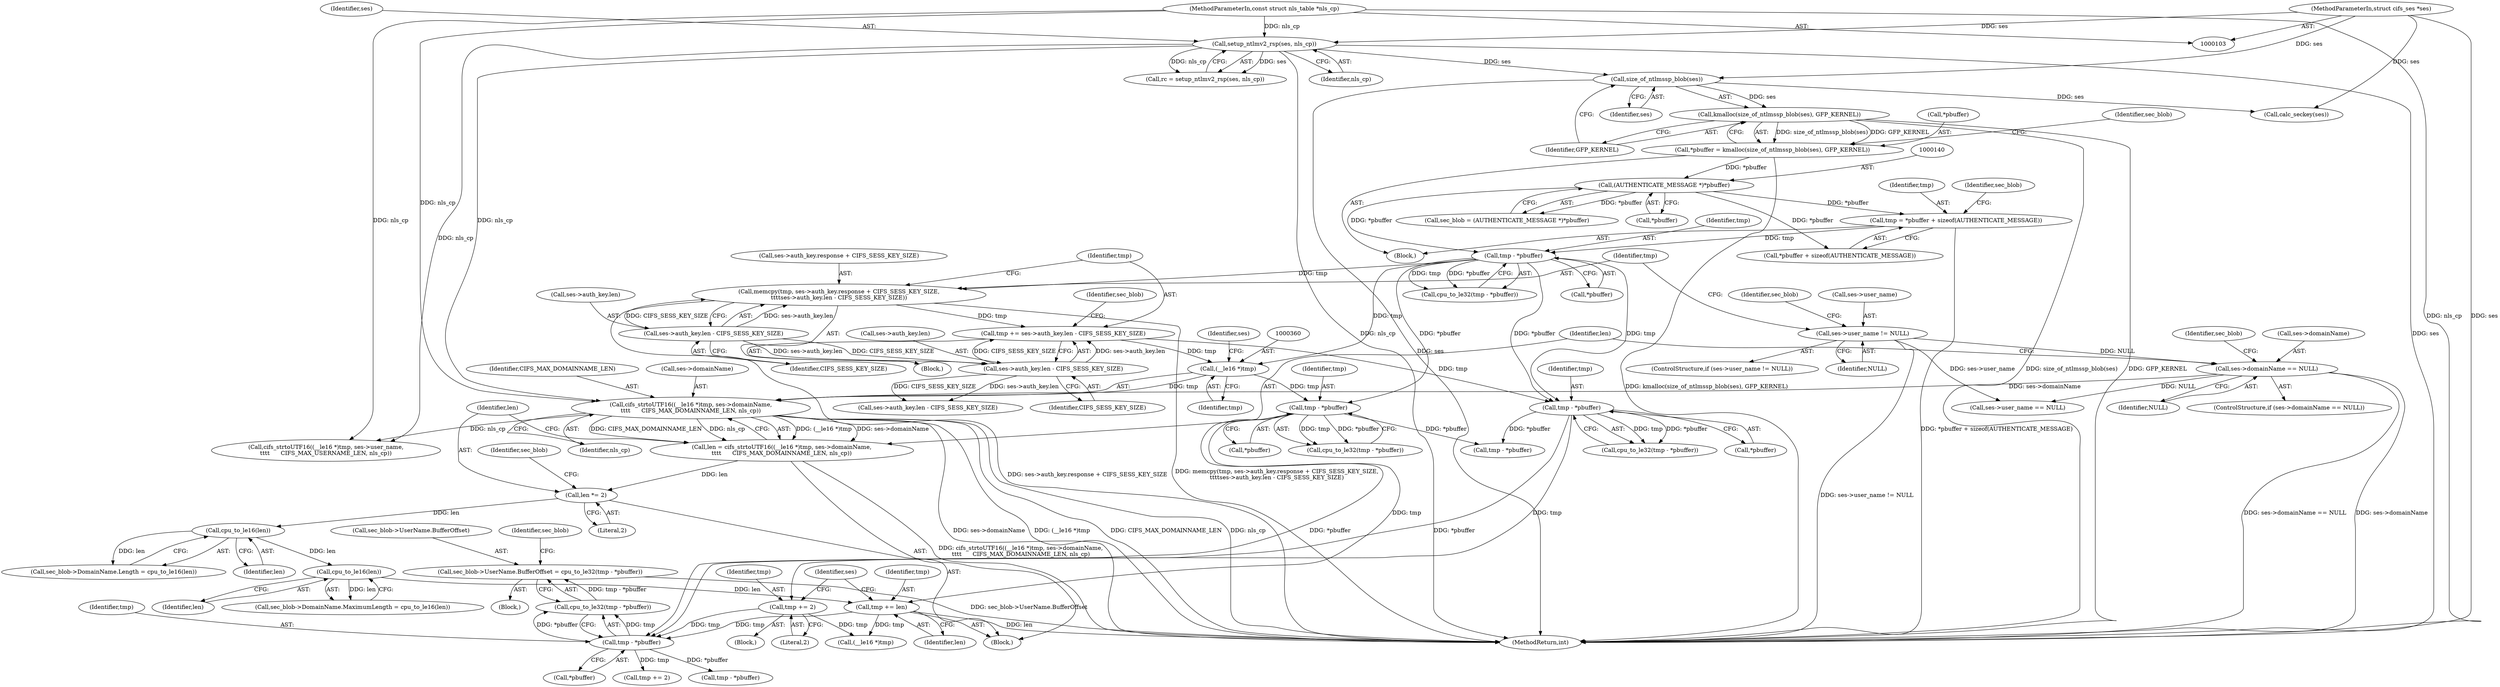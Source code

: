 digraph "0_linux_cabfb3680f78981d26c078a26e5c748531257ebb@pointer" {
"1000407" [label="(Call,sec_blob->UserName.BufferOffset = cpu_to_le32(tmp - *pbuffer))"];
"1000413" [label="(Call,cpu_to_le32(tmp - *pbuffer))"];
"1000414" [label="(Call,tmp - *pbuffer)"];
"1000350" [label="(Call,tmp += 2)"];
"1000332" [label="(Call,tmp - *pbuffer)"];
"1000238" [label="(Call,tmp - *pbuffer)"];
"1000195" [label="(Call,tmp = *pbuffer + sizeof(AUTHENTICATE_MESSAGE))"];
"1000139" [label="(Call,(AUTHENTICATE_MESSAGE *)*pbuffer)"];
"1000130" [label="(Call,*pbuffer = kmalloc(size_of_ntlmssp_blob(ses), GFP_KERNEL))"];
"1000133" [label="(Call,kmalloc(size_of_ntlmssp_blob(ses), GFP_KERNEL))"];
"1000134" [label="(Call,size_of_ntlmssp_blob(ses))"];
"1000115" [label="(Call,setup_ntlmv2_rsp(ses, nls_cp))"];
"1000106" [label="(MethodParameterIn,struct cifs_ses *ses)"];
"1000107" [label="(MethodParameterIn,const struct nls_table *nls_cp)"];
"1000265" [label="(Call,tmp += ses->auth_key.len - CIFS_SESS_KEY_SIZE)"];
"1000267" [label="(Call,ses->auth_key.len - CIFS_SESS_KEY_SIZE)"];
"1000258" [label="(Call,ses->auth_key.len - CIFS_SESS_KEY_SIZE)"];
"1000249" [label="(Call,memcpy(tmp, ses->auth_key.response + CIFS_SESS_KEY_SIZE,\n\t\t\t\tses->auth_key.len - CIFS_SESS_KEY_SIZE))"];
"1000397" [label="(Call,tmp += len)"];
"1000395" [label="(Call,cpu_to_le16(len))"];
"1000387" [label="(Call,cpu_to_le16(len))"];
"1000367" [label="(Call,len *= 2)"];
"1000356" [label="(Call,len = cifs_strtoUTF16((__le16 *)tmp, ses->domainName,\n\t\t\t\t      CIFS_MAX_DOMAINNAME_LEN, nls_cp))"];
"1000358" [label="(Call,cifs_strtoUTF16((__le16 *)tmp, ses->domainName,\n\t\t\t\t      CIFS_MAX_DOMAINNAME_LEN, nls_cp))"];
"1000359" [label="(Call,(__le16 *)tmp)"];
"1000319" [label="(Call,ses->domainName == NULL)"];
"1000243" [label="(Call,ses->user_name != NULL)"];
"1000377" [label="(Call,tmp - *pbuffer)"];
"1000116" [label="(Identifier,ses)"];
"1000376" [label="(Call,cpu_to_le32(tmp - *pbuffer))"];
"1000249" [label="(Call,memcpy(tmp, ses->auth_key.response + CIFS_SESS_KEY_SIZE,\n\t\t\t\tses->auth_key.len - CIFS_SESS_KEY_SIZE))"];
"1000362" [label="(Call,ses->domainName)"];
"1000441" [label="(Call,(__le16 *)tmp)"];
"1000204" [label="(Identifier,sec_blob)"];
"1000248" [label="(Block,)"];
"1000395" [label="(Call,cpu_to_le16(len))"];
"1000195" [label="(Call,tmp = *pbuffer + sizeof(AUTHENTICATE_MESSAGE))"];
"1000416" [label="(Call,*pbuffer)"];
"1000365" [label="(Identifier,CIFS_MAX_DOMAINNAME_LEN)"];
"1000134" [label="(Call,size_of_ntlmssp_blob(ses))"];
"1000135" [label="(Identifier,ses)"];
"1000267" [label="(Call,ses->auth_key.len - CIFS_SESS_KEY_SIZE)"];
"1000243" [label="(Call,ses->user_name != NULL)"];
"1000363" [label="(Identifier,ses)"];
"1000415" [label="(Identifier,tmp)"];
"1000528" [label="(Call,calc_seckey(ses))"];
"1000242" [label="(ControlStructure,if (ses->user_name != NULL))"];
"1000133" [label="(Call,kmalloc(size_of_ntlmssp_blob(ses), GFP_KERNEL))"];
"1000440" [label="(Call,cifs_strtoUTF16((__le16 *)tmp, ses->user_name,\n\t\t\t\t      CIFS_MAX_USERNAME_LEN, nls_cp))"];
"1000399" [label="(Identifier,len)"];
"1000259" [label="(Call,ses->auth_key.len)"];
"1000273" [label="(Identifier,CIFS_SESS_KEY_SIZE)"];
"1000139" [label="(Call,(AUTHENTICATE_MESSAGE *)*pbuffer)"];
"1000407" [label="(Call,sec_blob->UserName.BufferOffset = cpu_to_le32(tmp - *pbuffer))"];
"1000324" [label="(Block,)"];
"1000356" [label="(Call,len = cifs_strtoUTF16((__le16 *)tmp, ses->domainName,\n\t\t\t\t      CIFS_MAX_DOMAINNAME_LEN, nls_cp))"];
"1000373" [label="(Identifier,sec_blob)"];
"1000334" [label="(Call,*pbuffer)"];
"1000369" [label="(Literal,2)"];
"1000606" [label="(MethodReturn,int)"];
"1000281" [label="(Call,ses->auth_key.len - CIFS_SESS_KEY_SIZE)"];
"1000136" [label="(Identifier,GFP_KERNEL)"];
"1000115" [label="(Call,setup_ntlmv2_rsp(ses, nls_cp))"];
"1000138" [label="(Identifier,sec_blob)"];
"1000459" [label="(Call,tmp - *pbuffer)"];
"1000196" [label="(Identifier,tmp)"];
"1000379" [label="(Call,*pbuffer)"];
"1000432" [label="(Call,tmp += 2)"];
"1000250" [label="(Identifier,tmp)"];
"1000318" [label="(ControlStructure,if (ses->domainName == NULL))"];
"1000264" [label="(Identifier,CIFS_SESS_KEY_SIZE)"];
"1000354" [label="(Block,)"];
"1000396" [label="(Identifier,len)"];
"1000414" [label="(Call,tmp - *pbuffer)"];
"1000265" [label="(Call,tmp += ses->auth_key.len - CIFS_SESS_KEY_SIZE)"];
"1000421" [label="(Identifier,sec_blob)"];
"1000131" [label="(Call,*pbuffer)"];
"1000277" [label="(Identifier,sec_blob)"];
"1000403" [label="(Identifier,ses)"];
"1000333" [label="(Identifier,tmp)"];
"1000387" [label="(Call,cpu_to_le16(len))"];
"1000357" [label="(Identifier,len)"];
"1000401" [label="(Call,ses->user_name == NULL)"];
"1000408" [label="(Call,sec_blob->UserName.BufferOffset)"];
"1000397" [label="(Call,tmp += len)"];
"1000319" [label="(Call,ses->domainName == NULL)"];
"1000239" [label="(Identifier,tmp)"];
"1000137" [label="(Call,sec_blob = (AUTHENTICATE_MESSAGE *)*pbuffer)"];
"1000378" [label="(Identifier,tmp)"];
"1000359" [label="(Call,(__le16 *)tmp)"];
"1000130" [label="(Call,*pbuffer = kmalloc(size_of_ntlmssp_blob(ses), GFP_KERNEL))"];
"1000389" [label="(Call,sec_blob->DomainName.MaximumLength = cpu_to_le16(len))"];
"1000368" [label="(Identifier,len)"];
"1000331" [label="(Call,cpu_to_le32(tmp - *pbuffer))"];
"1000381" [label="(Call,sec_blob->DomainName.Length = cpu_to_le16(len))"];
"1000367" [label="(Call,len *= 2)"];
"1000320" [label="(Call,ses->domainName)"];
"1000388" [label="(Identifier,len)"];
"1000106" [label="(MethodParameterIn,struct cifs_ses *ses)"];
"1000413" [label="(Call,cpu_to_le32(tmp - *pbuffer))"];
"1000406" [label="(Block,)"];
"1000251" [label="(Call,ses->auth_key.response + CIFS_SESS_KEY_SIZE)"];
"1000240" [label="(Call,*pbuffer)"];
"1000268" [label="(Call,ses->auth_key.len)"];
"1000358" [label="(Call,cifs_strtoUTF16((__le16 *)tmp, ses->domainName,\n\t\t\t\t      CIFS_MAX_DOMAINNAME_LEN, nls_cp))"];
"1000350" [label="(Call,tmp += 2)"];
"1000258" [label="(Call,ses->auth_key.len - CIFS_SESS_KEY_SIZE)"];
"1000307" [label="(Identifier,sec_blob)"];
"1000352" [label="(Literal,2)"];
"1000366" [label="(Identifier,nls_cp)"];
"1000197" [label="(Call,*pbuffer + sizeof(AUTHENTICATE_MESSAGE))"];
"1000141" [label="(Call,*pbuffer)"];
"1000113" [label="(Call,rc = setup_ntlmv2_rsp(ses, nls_cp))"];
"1000361" [label="(Identifier,tmp)"];
"1000377" [label="(Call,tmp - *pbuffer)"];
"1000108" [label="(Block,)"];
"1000244" [label="(Call,ses->user_name)"];
"1000247" [label="(Identifier,NULL)"];
"1000328" [label="(Identifier,sec_blob)"];
"1000323" [label="(Identifier,NULL)"];
"1000238" [label="(Call,tmp - *pbuffer)"];
"1000107" [label="(MethodParameterIn,const struct nls_table *nls_cp)"];
"1000237" [label="(Call,cpu_to_le32(tmp - *pbuffer))"];
"1000332" [label="(Call,tmp - *pbuffer)"];
"1000351" [label="(Identifier,tmp)"];
"1000398" [label="(Identifier,tmp)"];
"1000266" [label="(Identifier,tmp)"];
"1000489" [label="(Call,tmp - *pbuffer)"];
"1000117" [label="(Identifier,nls_cp)"];
"1000407" -> "1000406"  [label="AST: "];
"1000407" -> "1000413"  [label="CFG: "];
"1000408" -> "1000407"  [label="AST: "];
"1000413" -> "1000407"  [label="AST: "];
"1000421" -> "1000407"  [label="CFG: "];
"1000407" -> "1000606"  [label="DDG: sec_blob->UserName.BufferOffset"];
"1000413" -> "1000407"  [label="DDG: tmp - *pbuffer"];
"1000413" -> "1000414"  [label="CFG: "];
"1000414" -> "1000413"  [label="AST: "];
"1000414" -> "1000413"  [label="DDG: tmp"];
"1000414" -> "1000413"  [label="DDG: *pbuffer"];
"1000414" -> "1000416"  [label="CFG: "];
"1000415" -> "1000414"  [label="AST: "];
"1000416" -> "1000414"  [label="AST: "];
"1000350" -> "1000414"  [label="DDG: tmp"];
"1000397" -> "1000414"  [label="DDG: tmp"];
"1000332" -> "1000414"  [label="DDG: *pbuffer"];
"1000377" -> "1000414"  [label="DDG: *pbuffer"];
"1000414" -> "1000432"  [label="DDG: tmp"];
"1000414" -> "1000489"  [label="DDG: *pbuffer"];
"1000350" -> "1000324"  [label="AST: "];
"1000350" -> "1000352"  [label="CFG: "];
"1000351" -> "1000350"  [label="AST: "];
"1000352" -> "1000350"  [label="AST: "];
"1000403" -> "1000350"  [label="CFG: "];
"1000332" -> "1000350"  [label="DDG: tmp"];
"1000350" -> "1000441"  [label="DDG: tmp"];
"1000332" -> "1000331"  [label="AST: "];
"1000332" -> "1000334"  [label="CFG: "];
"1000333" -> "1000332"  [label="AST: "];
"1000334" -> "1000332"  [label="AST: "];
"1000331" -> "1000332"  [label="CFG: "];
"1000332" -> "1000331"  [label="DDG: tmp"];
"1000332" -> "1000331"  [label="DDG: *pbuffer"];
"1000238" -> "1000332"  [label="DDG: tmp"];
"1000238" -> "1000332"  [label="DDG: *pbuffer"];
"1000265" -> "1000332"  [label="DDG: tmp"];
"1000332" -> "1000459"  [label="DDG: *pbuffer"];
"1000238" -> "1000237"  [label="AST: "];
"1000238" -> "1000240"  [label="CFG: "];
"1000239" -> "1000238"  [label="AST: "];
"1000240" -> "1000238"  [label="AST: "];
"1000237" -> "1000238"  [label="CFG: "];
"1000238" -> "1000237"  [label="DDG: tmp"];
"1000238" -> "1000237"  [label="DDG: *pbuffer"];
"1000195" -> "1000238"  [label="DDG: tmp"];
"1000139" -> "1000238"  [label="DDG: *pbuffer"];
"1000238" -> "1000249"  [label="DDG: tmp"];
"1000238" -> "1000359"  [label="DDG: tmp"];
"1000238" -> "1000377"  [label="DDG: *pbuffer"];
"1000195" -> "1000108"  [label="AST: "];
"1000195" -> "1000197"  [label="CFG: "];
"1000196" -> "1000195"  [label="AST: "];
"1000197" -> "1000195"  [label="AST: "];
"1000204" -> "1000195"  [label="CFG: "];
"1000195" -> "1000606"  [label="DDG: *pbuffer + sizeof(AUTHENTICATE_MESSAGE)"];
"1000139" -> "1000195"  [label="DDG: *pbuffer"];
"1000139" -> "1000137"  [label="AST: "];
"1000139" -> "1000141"  [label="CFG: "];
"1000140" -> "1000139"  [label="AST: "];
"1000141" -> "1000139"  [label="AST: "];
"1000137" -> "1000139"  [label="CFG: "];
"1000139" -> "1000137"  [label="DDG: *pbuffer"];
"1000130" -> "1000139"  [label="DDG: *pbuffer"];
"1000139" -> "1000197"  [label="DDG: *pbuffer"];
"1000130" -> "1000108"  [label="AST: "];
"1000130" -> "1000133"  [label="CFG: "];
"1000131" -> "1000130"  [label="AST: "];
"1000133" -> "1000130"  [label="AST: "];
"1000138" -> "1000130"  [label="CFG: "];
"1000130" -> "1000606"  [label="DDG: kmalloc(size_of_ntlmssp_blob(ses), GFP_KERNEL)"];
"1000133" -> "1000130"  [label="DDG: size_of_ntlmssp_blob(ses)"];
"1000133" -> "1000130"  [label="DDG: GFP_KERNEL"];
"1000133" -> "1000136"  [label="CFG: "];
"1000134" -> "1000133"  [label="AST: "];
"1000136" -> "1000133"  [label="AST: "];
"1000133" -> "1000606"  [label="DDG: size_of_ntlmssp_blob(ses)"];
"1000133" -> "1000606"  [label="DDG: GFP_KERNEL"];
"1000134" -> "1000133"  [label="DDG: ses"];
"1000134" -> "1000135"  [label="CFG: "];
"1000135" -> "1000134"  [label="AST: "];
"1000136" -> "1000134"  [label="CFG: "];
"1000134" -> "1000606"  [label="DDG: ses"];
"1000115" -> "1000134"  [label="DDG: ses"];
"1000106" -> "1000134"  [label="DDG: ses"];
"1000134" -> "1000528"  [label="DDG: ses"];
"1000115" -> "1000113"  [label="AST: "];
"1000115" -> "1000117"  [label="CFG: "];
"1000116" -> "1000115"  [label="AST: "];
"1000117" -> "1000115"  [label="AST: "];
"1000113" -> "1000115"  [label="CFG: "];
"1000115" -> "1000606"  [label="DDG: nls_cp"];
"1000115" -> "1000606"  [label="DDG: ses"];
"1000115" -> "1000113"  [label="DDG: ses"];
"1000115" -> "1000113"  [label="DDG: nls_cp"];
"1000106" -> "1000115"  [label="DDG: ses"];
"1000107" -> "1000115"  [label="DDG: nls_cp"];
"1000115" -> "1000358"  [label="DDG: nls_cp"];
"1000115" -> "1000440"  [label="DDG: nls_cp"];
"1000106" -> "1000103"  [label="AST: "];
"1000106" -> "1000606"  [label="DDG: ses"];
"1000106" -> "1000528"  [label="DDG: ses"];
"1000107" -> "1000103"  [label="AST: "];
"1000107" -> "1000606"  [label="DDG: nls_cp"];
"1000107" -> "1000358"  [label="DDG: nls_cp"];
"1000107" -> "1000440"  [label="DDG: nls_cp"];
"1000265" -> "1000248"  [label="AST: "];
"1000265" -> "1000267"  [label="CFG: "];
"1000266" -> "1000265"  [label="AST: "];
"1000267" -> "1000265"  [label="AST: "];
"1000277" -> "1000265"  [label="CFG: "];
"1000267" -> "1000265"  [label="DDG: ses->auth_key.len"];
"1000267" -> "1000265"  [label="DDG: CIFS_SESS_KEY_SIZE"];
"1000249" -> "1000265"  [label="DDG: tmp"];
"1000265" -> "1000359"  [label="DDG: tmp"];
"1000267" -> "1000273"  [label="CFG: "];
"1000268" -> "1000267"  [label="AST: "];
"1000273" -> "1000267"  [label="AST: "];
"1000258" -> "1000267"  [label="DDG: ses->auth_key.len"];
"1000258" -> "1000267"  [label="DDG: CIFS_SESS_KEY_SIZE"];
"1000267" -> "1000281"  [label="DDG: ses->auth_key.len"];
"1000267" -> "1000281"  [label="DDG: CIFS_SESS_KEY_SIZE"];
"1000258" -> "1000249"  [label="AST: "];
"1000258" -> "1000264"  [label="CFG: "];
"1000259" -> "1000258"  [label="AST: "];
"1000264" -> "1000258"  [label="AST: "];
"1000249" -> "1000258"  [label="CFG: "];
"1000258" -> "1000249"  [label="DDG: ses->auth_key.len"];
"1000258" -> "1000249"  [label="DDG: CIFS_SESS_KEY_SIZE"];
"1000249" -> "1000248"  [label="AST: "];
"1000250" -> "1000249"  [label="AST: "];
"1000251" -> "1000249"  [label="AST: "];
"1000266" -> "1000249"  [label="CFG: "];
"1000249" -> "1000606"  [label="DDG: ses->auth_key.response + CIFS_SESS_KEY_SIZE"];
"1000249" -> "1000606"  [label="DDG: memcpy(tmp, ses->auth_key.response + CIFS_SESS_KEY_SIZE,\n\t\t\t\tses->auth_key.len - CIFS_SESS_KEY_SIZE)"];
"1000397" -> "1000354"  [label="AST: "];
"1000397" -> "1000399"  [label="CFG: "];
"1000398" -> "1000397"  [label="AST: "];
"1000399" -> "1000397"  [label="AST: "];
"1000403" -> "1000397"  [label="CFG: "];
"1000397" -> "1000606"  [label="DDG: len"];
"1000395" -> "1000397"  [label="DDG: len"];
"1000377" -> "1000397"  [label="DDG: tmp"];
"1000397" -> "1000441"  [label="DDG: tmp"];
"1000395" -> "1000389"  [label="AST: "];
"1000395" -> "1000396"  [label="CFG: "];
"1000396" -> "1000395"  [label="AST: "];
"1000389" -> "1000395"  [label="CFG: "];
"1000395" -> "1000389"  [label="DDG: len"];
"1000387" -> "1000395"  [label="DDG: len"];
"1000387" -> "1000381"  [label="AST: "];
"1000387" -> "1000388"  [label="CFG: "];
"1000388" -> "1000387"  [label="AST: "];
"1000381" -> "1000387"  [label="CFG: "];
"1000387" -> "1000381"  [label="DDG: len"];
"1000367" -> "1000387"  [label="DDG: len"];
"1000367" -> "1000354"  [label="AST: "];
"1000367" -> "1000369"  [label="CFG: "];
"1000368" -> "1000367"  [label="AST: "];
"1000369" -> "1000367"  [label="AST: "];
"1000373" -> "1000367"  [label="CFG: "];
"1000356" -> "1000367"  [label="DDG: len"];
"1000356" -> "1000354"  [label="AST: "];
"1000356" -> "1000358"  [label="CFG: "];
"1000357" -> "1000356"  [label="AST: "];
"1000358" -> "1000356"  [label="AST: "];
"1000368" -> "1000356"  [label="CFG: "];
"1000356" -> "1000606"  [label="DDG: cifs_strtoUTF16((__le16 *)tmp, ses->domainName,\n\t\t\t\t      CIFS_MAX_DOMAINNAME_LEN, nls_cp)"];
"1000358" -> "1000356"  [label="DDG: (__le16 *)tmp"];
"1000358" -> "1000356"  [label="DDG: ses->domainName"];
"1000358" -> "1000356"  [label="DDG: CIFS_MAX_DOMAINNAME_LEN"];
"1000358" -> "1000356"  [label="DDG: nls_cp"];
"1000358" -> "1000366"  [label="CFG: "];
"1000359" -> "1000358"  [label="AST: "];
"1000362" -> "1000358"  [label="AST: "];
"1000365" -> "1000358"  [label="AST: "];
"1000366" -> "1000358"  [label="AST: "];
"1000358" -> "1000606"  [label="DDG: CIFS_MAX_DOMAINNAME_LEN"];
"1000358" -> "1000606"  [label="DDG: nls_cp"];
"1000358" -> "1000606"  [label="DDG: ses->domainName"];
"1000358" -> "1000606"  [label="DDG: (__le16 *)tmp"];
"1000359" -> "1000358"  [label="DDG: tmp"];
"1000319" -> "1000358"  [label="DDG: ses->domainName"];
"1000358" -> "1000440"  [label="DDG: nls_cp"];
"1000359" -> "1000361"  [label="CFG: "];
"1000360" -> "1000359"  [label="AST: "];
"1000361" -> "1000359"  [label="AST: "];
"1000363" -> "1000359"  [label="CFG: "];
"1000359" -> "1000377"  [label="DDG: tmp"];
"1000319" -> "1000318"  [label="AST: "];
"1000319" -> "1000323"  [label="CFG: "];
"1000320" -> "1000319"  [label="AST: "];
"1000323" -> "1000319"  [label="AST: "];
"1000328" -> "1000319"  [label="CFG: "];
"1000357" -> "1000319"  [label="CFG: "];
"1000319" -> "1000606"  [label="DDG: ses->domainName == NULL"];
"1000319" -> "1000606"  [label="DDG: ses->domainName"];
"1000243" -> "1000319"  [label="DDG: NULL"];
"1000319" -> "1000401"  [label="DDG: NULL"];
"1000243" -> "1000242"  [label="AST: "];
"1000243" -> "1000247"  [label="CFG: "];
"1000244" -> "1000243"  [label="AST: "];
"1000247" -> "1000243"  [label="AST: "];
"1000250" -> "1000243"  [label="CFG: "];
"1000307" -> "1000243"  [label="CFG: "];
"1000243" -> "1000606"  [label="DDG: ses->user_name != NULL"];
"1000243" -> "1000401"  [label="DDG: ses->user_name"];
"1000377" -> "1000376"  [label="AST: "];
"1000377" -> "1000379"  [label="CFG: "];
"1000378" -> "1000377"  [label="AST: "];
"1000379" -> "1000377"  [label="AST: "];
"1000376" -> "1000377"  [label="CFG: "];
"1000377" -> "1000376"  [label="DDG: tmp"];
"1000377" -> "1000376"  [label="DDG: *pbuffer"];
"1000377" -> "1000459"  [label="DDG: *pbuffer"];
}
